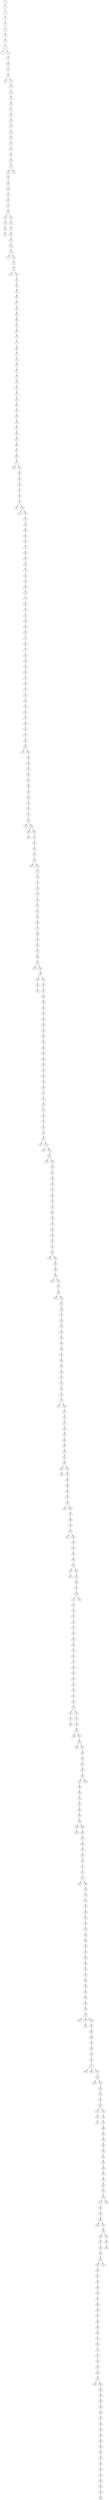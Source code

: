digraph grafoBarabasiAlbert_n_500_d_4_DFS_R_7 {
7;
5;
2;
0;
1;
3;
9;
8;
6;
4;
11;
10;
12;
13;
14;
15;
17;
16;
19;
18;
20;
21;
22;
24;
23;
25;
26;
27;
31;
28;
29;
32;
33;
30;
34;
37;
38;
40;
42;
39;
36;
44;
41;
43;
46;
45;
47;
48;
52;
49;
50;
51;
54;
53;
57;
58;
60;
55;
56;
59;
62;
61;
63;
64;
69;
65;
66;
67;
72;
68;
70;
71;
77;
75;
73;
76;
78;
74;
80;
84;
83;
79;
96;
88;
86;
87;
85;
81;
82;
91;
89;
92;
90;
98;
94;
93;
95;
97;
99;
100;
101;
103;
102;
104;
106;
105;
107;
111;
108;
109;
110;
114;
112;
113;
129;
123;
117;
115;
118;
121;
122;
116;
119;
120;
126;
127;
124;
125;
128;
133;
131;
130;
132;
134;
136;
138;
135;
137;
139;
144;
143;
141;
140;
142;
149;
145;
156;
152;
146;
147;
150;
151;
155;
154;
160;
157;
158;
159;
165;
153;
148;
163;
161;
162;
164;
166;
167;
168;
169;
171;
172;
170;
174;
173;
176;
175;
179;
181;
180;
177;
186;
184;
185;
187;
182;
183;
178;
193;
190;
191;
188;
189;
194;
192;
195;
199;
200;
201;
197;
196;
198;
203;
202;
206;
204;
207;
208;
209;
210;
205;
216;
218;
213;
211;
215;
214;
217;
212;
220;
219;
221;
222;
224;
223;
225;
226;
227;
236;
228;
229;
230;
232;
231;
235;
233;
238;
239;
234;
237;
240;
243;
241;
244;
242;
245;
246;
247;
248;
249;
250;
251;
252;
254;
253;
266;
257;
258;
255;
256;
259;
263;
261;
260;
264;
262;
268;
265;
269;
267;
271;
270;
273;
272;
274;
286;
277;
275;
276;
278;
289;
283;
284;
279;
281;
280;
282;
285;
292;
293;
287;
288;
295;
297;
296;
299;
302;
301;
298;
290;
294;
291;
304;
300;
309;
306;
303;
305;
307;
308;
320;
313;
314;
312;
310;
311;
316;
315;
317;
322;
321;
323;
324;
326;
318;
325;
327;
328;
330;
329;
335;
333;
332;
338;
337;
331;
334;
336;
342;
339;
340;
341;
343;
345;
344;
346;
347;
349;
348;
351;
350;
352;
353;
360;
356;
355;
357;
366;
362;
359;
358;
361;
364;
363;
367;
368;
370;
369;
365;
373;
372;
371;
375;
386;
376;
374;
377;
378;
385;
387;
382;
379;
380;
384;
383;
381;
388;
394;
392;
389;
390;
395;
401;
393;
399;
398;
396;
391;
397;
402;
410;
407;
405;
403;
404;
400;
414;
412;
411;
406;
408;
415;
416;
409;
424;
419;
418;
420;
425;
413;
421;
417;
422;
423;
427;
426;
439;
429;
428;
430;
431;
432;
433;
434;
435;
442;
441;
436;
437;
438;
440;
444;
445;
447;
448;
449;
451;
452;
455;
454;
456;
458;
461;
460;
463;
459;
465;
462;
464;
467;
469;
466;
468;
473;
470;
471;
472;
474;
475;
476;
477;
479;
482;
480;
478;
481;
483;
484;
487;
485;
486;
489;
490;
488;
491;
492;
495;
496;
493;
494;
499;
497;
498;
457;
453;
450;
446;
443;
354;
319;
35;
6 -> 4;
14 -> 15;
41 -> 43;
44 -> 41;
36 -> 44;
39 -> 36;
50 -> 51;
57 -> 58;
91 -> 89;
97 -> 99;
100 -> 101;
140 -> 142;
158 -> 159;
153 -> 148;
165 -> 153;
167 -> 168;
183 -> 178;
188 -> 189;
191 -> 188;
190 -> 191;
221 -> 222;
224 -> 223;
226 -> 227;
242 -> 245;
249 -> 250;
254 -> 253;
272 -> 274;
282 -> 285;
280 -> 282;
296 -> 299;
294 -> 291;
307 -> 308;
305 -> 307;
334 -> 336;
331 -> 334;
337 -> 331;
341 -> 343;
344 -> 346;
358 -> 361;
359 -> 358;
371 -> 375;
396 -> 391;
397 -> 402;
396 -> 397;
411 -> 406;
411 -> 408;
416 -> 409;
421 -> 417;
413 -> 421;
425 -> 413;
444 -> 445;
477 -> 479;
497 -> 498;
499 -> 497;
494 -> 499;
493 -> 494;
496 -> 493;
495 -> 496;
492 -> 495;
491 -> 492;
488 -> 491;
490 -> 488;
489 -> 490;
486 -> 489;
485 -> 486;
487 -> 485;
484 -> 487;
483 -> 484;
481 -> 483;
478 -> 481;
480 -> 478;
482 -> 480;
477 -> 482;
476 -> 477;
475 -> 476;
474 -> 475;
472 -> 474;
471 -> 472;
470 -> 471;
473 -> 470;
468 -> 473;
466 -> 468;
469 -> 466;
467 -> 469;
464 -> 467;
462 -> 464;
465 -> 462;
459 -> 465;
463 -> 459;
460 -> 463;
461 -> 460;
458 -> 461;
456 -> 458;
454 -> 456;
454 -> 457;
455 -> 454;
452 -> 455;
451 -> 452;
449 -> 451;
448 -> 449;
450 -> 446;
453 -> 450;
448 -> 453;
447 -> 448;
444 -> 447;
440 -> 444;
438 -> 440;
437 -> 438;
436 -> 437;
436 -> 443;
441 -> 436;
442 -> 441;
435 -> 442;
434 -> 435;
433 -> 434;
432 -> 433;
431 -> 432;
430 -> 431;
428 -> 430;
429 -> 428;
439 -> 429;
426 -> 439;
427 -> 426;
423 -> 427;
422 -> 423;
425 -> 422;
420 -> 425;
418 -> 420;
419 -> 418;
424 -> 419;
416 -> 424;
415 -> 416;
411 -> 415;
412 -> 411;
414 -> 412;
400 -> 414;
404 -> 400;
403 -> 404;
405 -> 403;
407 -> 405;
410 -> 407;
396 -> 410;
398 -> 396;
399 -> 398;
393 -> 399;
401 -> 393;
395 -> 401;
390 -> 395;
389 -> 390;
392 -> 389;
394 -> 392;
388 -> 394;
381 -> 388;
383 -> 381;
384 -> 383;
380 -> 384;
379 -> 380;
382 -> 379;
387 -> 382;
385 -> 387;
378 -> 385;
377 -> 378;
374 -> 377;
376 -> 374;
386 -> 376;
371 -> 386;
372 -> 371;
373 -> 372;
365 -> 373;
369 -> 365;
370 -> 369;
368 -> 370;
367 -> 368;
363 -> 367;
364 -> 363;
359 -> 364;
362 -> 359;
366 -> 362;
357 -> 366;
355 -> 357;
356 -> 355;
360 -> 356;
353 -> 360;
352 -> 353;
352 -> 354;
350 -> 352;
351 -> 350;
348 -> 351;
349 -> 348;
347 -> 349;
344 -> 347;
345 -> 344;
341 -> 345;
340 -> 341;
339 -> 340;
342 -> 339;
337 -> 342;
338 -> 337;
332 -> 338;
333 -> 332;
335 -> 333;
329 -> 335;
330 -> 329;
328 -> 330;
327 -> 328;
325 -> 327;
318 -> 325;
326 -> 318;
324 -> 326;
323 -> 324;
321 -> 323;
322 -> 321;
317 -> 322;
315 -> 317;
316 -> 315;
311 -> 316;
310 -> 311;
310 -> 319;
312 -> 310;
314 -> 312;
313 -> 314;
320 -> 313;
305 -> 320;
303 -> 305;
306 -> 303;
309 -> 306;
300 -> 309;
304 -> 300;
294 -> 304;
290 -> 294;
298 -> 290;
301 -> 298;
302 -> 301;
296 -> 302;
297 -> 296;
295 -> 297;
288 -> 295;
287 -> 288;
293 -> 287;
292 -> 293;
280 -> 292;
281 -> 280;
279 -> 281;
284 -> 279;
283 -> 284;
289 -> 283;
278 -> 289;
276 -> 278;
275 -> 276;
277 -> 275;
286 -> 277;
272 -> 286;
273 -> 272;
270 -> 273;
271 -> 270;
267 -> 271;
269 -> 267;
265 -> 269;
268 -> 265;
262 -> 268;
264 -> 262;
260 -> 264;
261 -> 260;
263 -> 261;
259 -> 263;
256 -> 259;
255 -> 256;
258 -> 255;
257 -> 258;
266 -> 257;
254 -> 266;
252 -> 254;
251 -> 252;
249 -> 251;
248 -> 249;
247 -> 248;
246 -> 247;
242 -> 246;
244 -> 242;
241 -> 244;
243 -> 241;
240 -> 243;
237 -> 240;
234 -> 237;
239 -> 234;
238 -> 239;
233 -> 238;
235 -> 233;
231 -> 235;
232 -> 231;
230 -> 232;
229 -> 230;
228 -> 229;
236 -> 228;
226 -> 236;
225 -> 226;
224 -> 225;
221 -> 224;
219 -> 221;
220 -> 219;
212 -> 220;
217 -> 212;
214 -> 217;
215 -> 214;
211 -> 215;
213 -> 211;
218 -> 213;
216 -> 218;
205 -> 216;
210 -> 205;
209 -> 210;
208 -> 209;
207 -> 208;
204 -> 207;
206 -> 204;
202 -> 206;
203 -> 202;
198 -> 203;
196 -> 198;
197 -> 196;
201 -> 197;
200 -> 201;
199 -> 200;
195 -> 199;
192 -> 195;
194 -> 192;
190 -> 194;
193 -> 190;
183 -> 193;
182 -> 183;
187 -> 182;
185 -> 187;
184 -> 185;
186 -> 184;
177 -> 186;
180 -> 177;
181 -> 180;
179 -> 181;
175 -> 179;
176 -> 175;
173 -> 176;
174 -> 173;
170 -> 174;
172 -> 170;
171 -> 172;
169 -> 171;
167 -> 169;
166 -> 167;
164 -> 166;
162 -> 164;
161 -> 162;
163 -> 161;
165 -> 163;
158 -> 165;
157 -> 158;
160 -> 157;
154 -> 160;
155 -> 154;
151 -> 155;
150 -> 151;
147 -> 150;
146 -> 147;
152 -> 146;
156 -> 152;
145 -> 156;
149 -> 145;
140 -> 149;
141 -> 140;
143 -> 141;
144 -> 143;
139 -> 144;
137 -> 139;
135 -> 137;
138 -> 135;
136 -> 138;
134 -> 136;
132 -> 134;
130 -> 132;
131 -> 130;
133 -> 131;
128 -> 133;
125 -> 128;
124 -> 125;
127 -> 124;
126 -> 127;
120 -> 126;
119 -> 120;
116 -> 119;
122 -> 116;
121 -> 122;
118 -> 121;
115 -> 118;
117 -> 115;
123 -> 117;
129 -> 123;
113 -> 129;
112 -> 113;
114 -> 112;
110 -> 114;
109 -> 110;
108 -> 109;
111 -> 108;
107 -> 111;
105 -> 107;
106 -> 105;
104 -> 106;
102 -> 104;
103 -> 102;
100 -> 103;
97 -> 100;
95 -> 97;
93 -> 95;
94 -> 93;
98 -> 94;
90 -> 98;
92 -> 90;
91 -> 92;
82 -> 91;
81 -> 82;
85 -> 81;
87 -> 85;
86 -> 87;
88 -> 86;
96 -> 88;
79 -> 96;
83 -> 79;
84 -> 83;
80 -> 84;
74 -> 80;
78 -> 74;
76 -> 78;
73 -> 76;
75 -> 73;
77 -> 75;
71 -> 77;
70 -> 71;
68 -> 70;
72 -> 68;
67 -> 72;
66 -> 67;
65 -> 66;
69 -> 65;
64 -> 69;
63 -> 64;
61 -> 63;
62 -> 61;
59 -> 62;
56 -> 59;
55 -> 56;
60 -> 55;
57 -> 60;
53 -> 57;
54 -> 53;
50 -> 54;
49 -> 50;
52 -> 49;
48 -> 52;
47 -> 48;
45 -> 47;
46 -> 45;
39 -> 46;
42 -> 39;
40 -> 42;
38 -> 40;
37 -> 38;
34 -> 37;
30 -> 34;
33 -> 30;
32 -> 33;
32 -> 35;
29 -> 32;
28 -> 29;
31 -> 28;
27 -> 31;
26 -> 27;
25 -> 26;
23 -> 25;
24 -> 23;
22 -> 24;
21 -> 22;
20 -> 21;
18 -> 20;
19 -> 18;
16 -> 19;
17 -> 16;
14 -> 17;
13 -> 14;
12 -> 13;
10 -> 12;
11 -> 10;
6 -> 11;
8 -> 6;
9 -> 8;
3 -> 9;
1 -> 3;
0 -> 1;
2 -> 0;
5 -> 2;
7 -> 5;
}